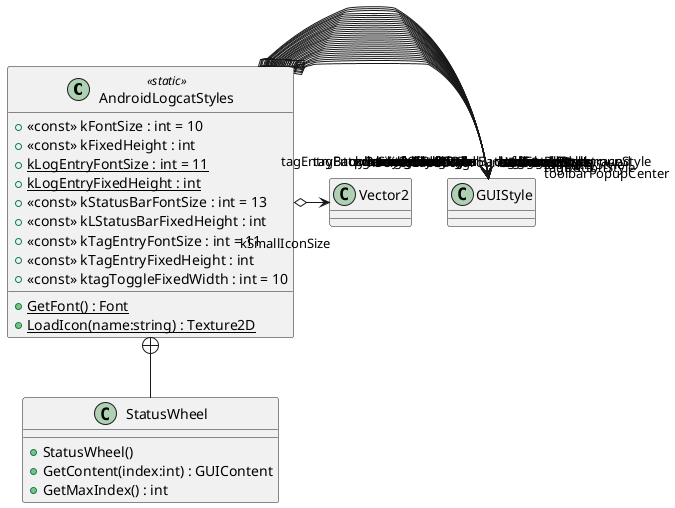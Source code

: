 @startuml
class AndroidLogcatStyles <<static>> {
    + <<const>> kFontSize : int = 10
    + <<const>> kFixedHeight : int
    + {static} kLogEntryFontSize : int = 11
    + {static} kLogEntryFixedHeight : int
    + <<const>> kStatusBarFontSize : int = 13
    + <<const>> kLStatusBarFixedHeight : int
    + <<const>> kTagEntryFontSize : int = 11
    + <<const>> kTagEntryFixedHeight : int
    + <<const>> ktagToggleFixedWidth : int = 10
    + {static} GetFont() : Font
    + {static} LoadIcon(name:string) : Texture2D
}
class StatusWheel {
    + StatusWheel()
    + GetContent(index:int) : GUIContent
    + GetMaxIndex() : int
}
AndroidLogcatStyles o-> "toolbar" GUIStyle
AndroidLogcatStyles o-> "toolbarButton" GUIStyle
AndroidLogcatStyles o-> "toolbarPopup" GUIStyle
AndroidLogcatStyles o-> "toolbarPopupCenter" GUIStyle
AndroidLogcatStyles o-> "toolbarLabelLeft" GUIStyle
AndroidLogcatStyles o-> "columnHeader" GUIStyle
AndroidLogcatStyles o-> "background" GUIStyle
AndroidLogcatStyles o-> "backgroundOdd" GUIStyle
AndroidLogcatStyles o-> "backgroundEven" GUIStyle
AndroidLogcatStyles o-> "kSmallIconSize" Vector2
AndroidLogcatStyles o-> "infoSmallStyle" GUIStyle
AndroidLogcatStyles o-> "warningSmallStyle" GUIStyle
AndroidLogcatStyles o-> "errorSmallStyle" GUIStyle
AndroidLogcatStyles o-> "priorityDefaultStyle" GUIStyle
AndroidLogcatStyles o-> "statusBarBackground" GUIStyle
AndroidLogcatStyles o-> "statusLabel" GUIStyle
AndroidLogcatStyles o-> "tagEntryBackground" GUIStyle
AndroidLogcatStyles o-> "tagEntryBackgroundOdd" GUIStyle
AndroidLogcatStyles o-> "tagEntryBackgroundEven" GUIStyle
AndroidLogcatStyles o-> "tagEntryStyle" GUIStyle
AndroidLogcatStyles o-> "tagToggleStyle" GUIStyle
AndroidLogcatStyles o-> "tagButtonStyle" GUIStyle
AndroidLogcatStyles o-> "removeTextStyle" GUIStyle
AndroidLogcatStyles o-> "kSeriesLabel" GUIStyle
AndroidLogcatStyles o-> "stacktraceStyle" GUIStyle
AndroidLogcatStyles o-> "resolvedStacktraceStyle" GUIStyle
AndroidLogcatStyles o-> "infoStyle" GUIStyle
AndroidLogcatStyles o-> "errorStyle" GUIStyle
AndroidLogcatStyles o-> "internalLogStyle" GUIStyle
AndroidLogcatStyles o-> "StatusIcon" GUIStyle
AndroidLogcatStyles +-- StatusWheel
@enduml
